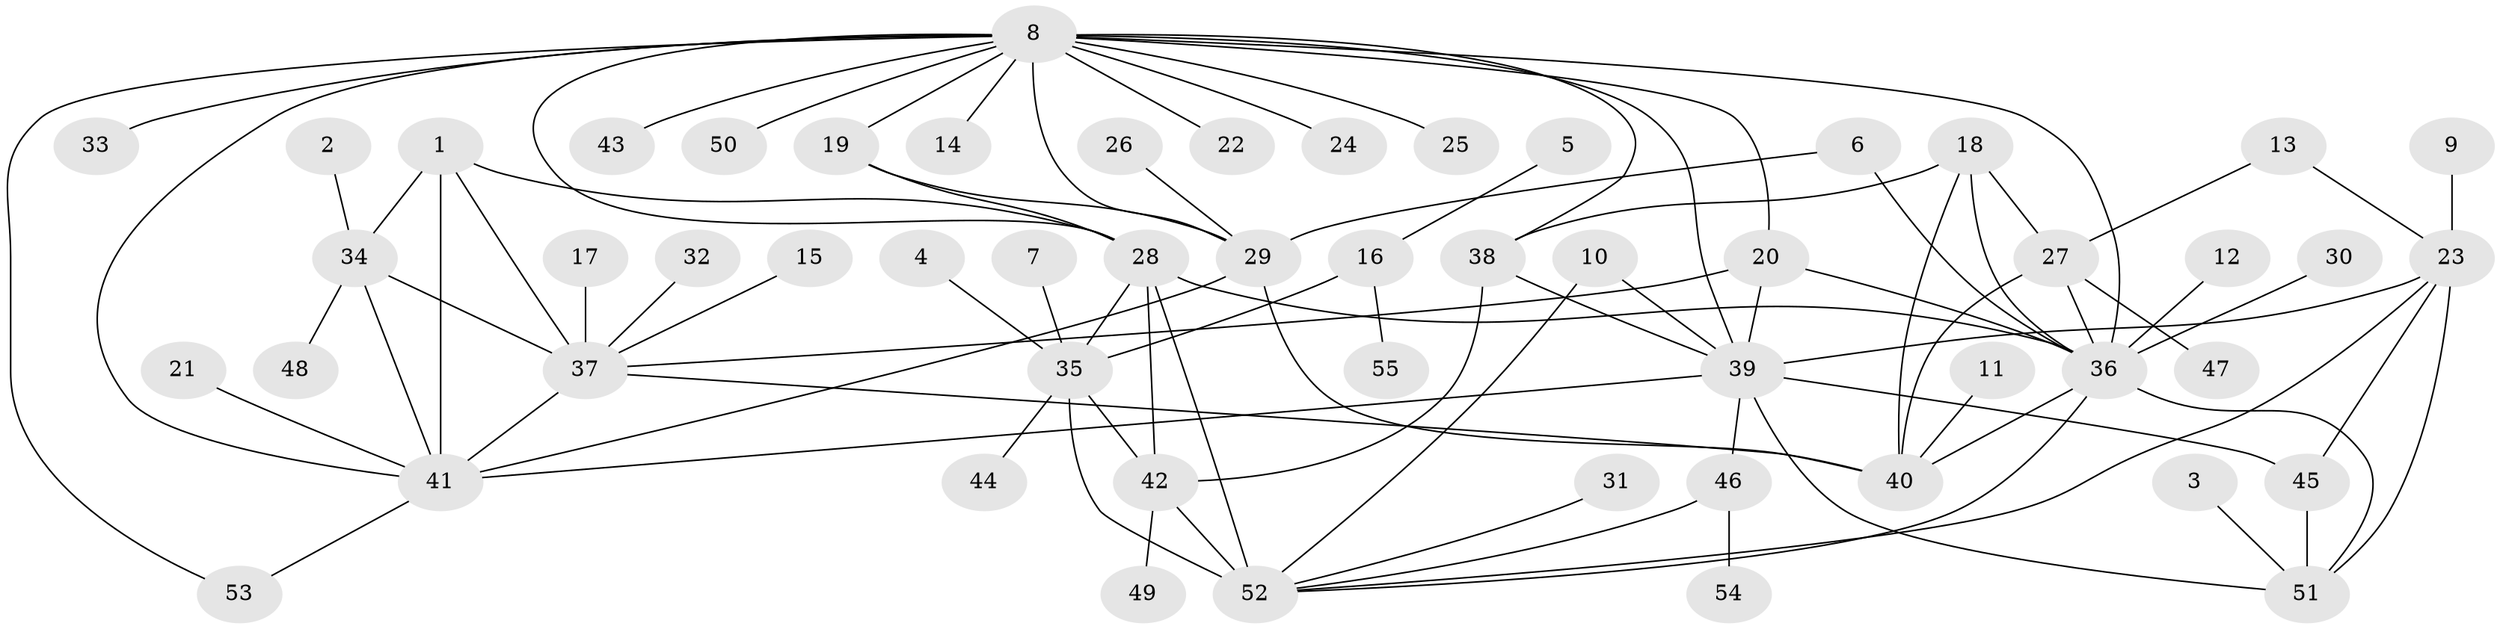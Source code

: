 // original degree distribution, {10: 0.01818181818181818, 13: 0.00909090909090909, 6: 0.03636363636363636, 5: 0.045454545454545456, 7: 0.045454545454545456, 4: 0.045454545454545456, 11: 0.01818181818181818, 9: 0.02727272727272727, 8: 0.01818181818181818, 15: 0.00909090909090909, 1: 0.5454545454545454, 2: 0.13636363636363635, 3: 0.045454545454545456}
// Generated by graph-tools (version 1.1) at 2025/26/03/09/25 03:26:42]
// undirected, 55 vertices, 88 edges
graph export_dot {
graph [start="1"]
  node [color=gray90,style=filled];
  1;
  2;
  3;
  4;
  5;
  6;
  7;
  8;
  9;
  10;
  11;
  12;
  13;
  14;
  15;
  16;
  17;
  18;
  19;
  20;
  21;
  22;
  23;
  24;
  25;
  26;
  27;
  28;
  29;
  30;
  31;
  32;
  33;
  34;
  35;
  36;
  37;
  38;
  39;
  40;
  41;
  42;
  43;
  44;
  45;
  46;
  47;
  48;
  49;
  50;
  51;
  52;
  53;
  54;
  55;
  1 -- 28 [weight=1.0];
  1 -- 34 [weight=2.0];
  1 -- 37 [weight=2.0];
  1 -- 41 [weight=2.0];
  2 -- 34 [weight=1.0];
  3 -- 51 [weight=1.0];
  4 -- 35 [weight=1.0];
  5 -- 16 [weight=1.0];
  6 -- 29 [weight=1.0];
  6 -- 36 [weight=1.0];
  7 -- 35 [weight=1.0];
  8 -- 14 [weight=1.0];
  8 -- 19 [weight=2.0];
  8 -- 20 [weight=1.0];
  8 -- 22 [weight=1.0];
  8 -- 24 [weight=1.0];
  8 -- 25 [weight=1.0];
  8 -- 28 [weight=1.0];
  8 -- 29 [weight=4.0];
  8 -- 33 [weight=1.0];
  8 -- 36 [weight=1.0];
  8 -- 38 [weight=1.0];
  8 -- 39 [weight=1.0];
  8 -- 41 [weight=1.0];
  8 -- 43 [weight=1.0];
  8 -- 50 [weight=1.0];
  8 -- 53 [weight=1.0];
  9 -- 23 [weight=1.0];
  10 -- 39 [weight=1.0];
  10 -- 52 [weight=1.0];
  11 -- 40 [weight=1.0];
  12 -- 36 [weight=1.0];
  13 -- 23 [weight=1.0];
  13 -- 27 [weight=1.0];
  15 -- 37 [weight=1.0];
  16 -- 35 [weight=1.0];
  16 -- 55 [weight=1.0];
  17 -- 37 [weight=1.0];
  18 -- 27 [weight=2.0];
  18 -- 36 [weight=2.0];
  18 -- 38 [weight=1.0];
  18 -- 40 [weight=2.0];
  19 -- 28 [weight=1.0];
  19 -- 29 [weight=2.0];
  20 -- 36 [weight=1.0];
  20 -- 37 [weight=1.0];
  20 -- 39 [weight=1.0];
  21 -- 41 [weight=1.0];
  23 -- 39 [weight=1.0];
  23 -- 45 [weight=1.0];
  23 -- 51 [weight=2.0];
  23 -- 52 [weight=1.0];
  26 -- 29 [weight=1.0];
  27 -- 36 [weight=1.0];
  27 -- 40 [weight=1.0];
  27 -- 47 [weight=1.0];
  28 -- 35 [weight=1.0];
  28 -- 36 [weight=2.0];
  28 -- 42 [weight=1.0];
  28 -- 52 [weight=2.0];
  29 -- 40 [weight=1.0];
  29 -- 41 [weight=1.0];
  30 -- 36 [weight=1.0];
  31 -- 52 [weight=1.0];
  32 -- 37 [weight=1.0];
  34 -- 37 [weight=1.0];
  34 -- 41 [weight=1.0];
  34 -- 48 [weight=1.0];
  35 -- 42 [weight=1.0];
  35 -- 44 [weight=1.0];
  35 -- 52 [weight=2.0];
  36 -- 40 [weight=1.0];
  36 -- 51 [weight=1.0];
  36 -- 52 [weight=1.0];
  37 -- 40 [weight=1.0];
  37 -- 41 [weight=1.0];
  38 -- 39 [weight=1.0];
  38 -- 42 [weight=1.0];
  39 -- 41 [weight=1.0];
  39 -- 45 [weight=1.0];
  39 -- 46 [weight=1.0];
  39 -- 51 [weight=2.0];
  41 -- 53 [weight=1.0];
  42 -- 49 [weight=1.0];
  42 -- 52 [weight=2.0];
  45 -- 51 [weight=2.0];
  46 -- 52 [weight=1.0];
  46 -- 54 [weight=1.0];
}
